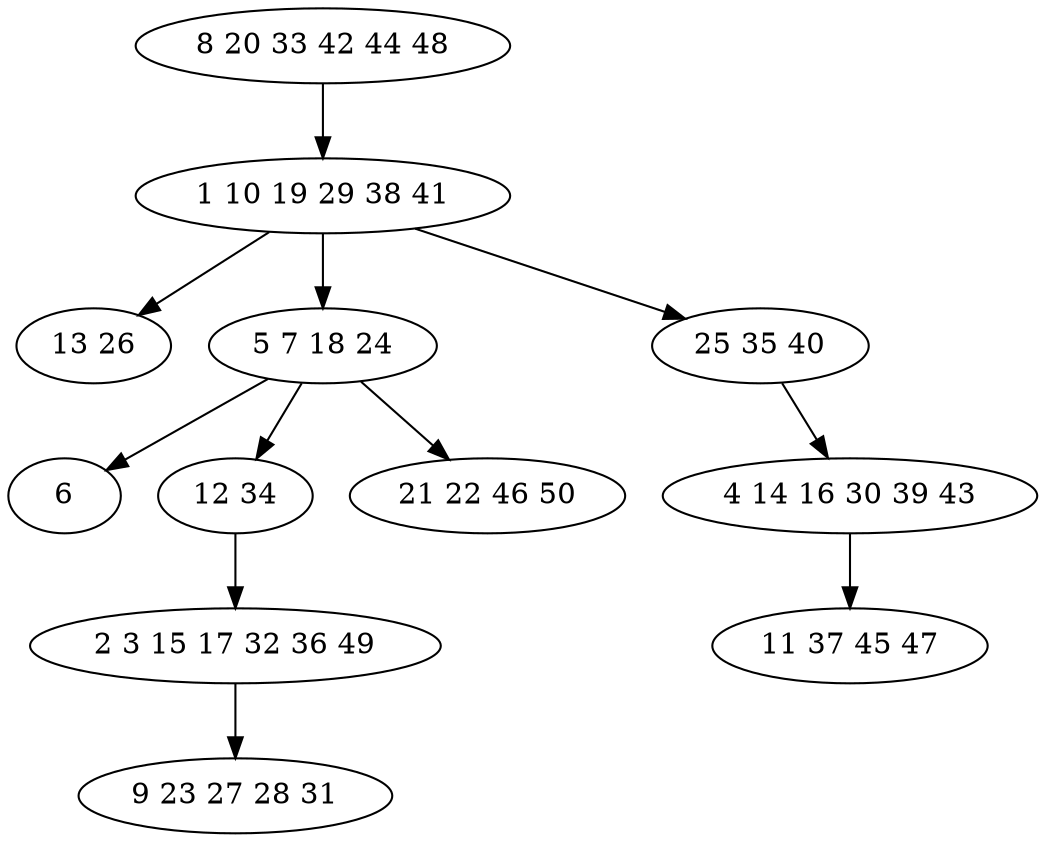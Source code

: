 digraph true_tree {
	"0" -> "1"
	"1" -> "2"
	"1" -> "3"
	"1" -> "4"
	"4" -> "5"
	"3" -> "6"
	"3" -> "7"
	"7" -> "8"
	"3" -> "9"
	"8" -> "10"
	"5" -> "11"
	"0" [label="8 20 33 42 44 48"];
	"1" [label="1 10 19 29 38 41"];
	"2" [label="13 26"];
	"3" [label="5 7 18 24"];
	"4" [label="25 35 40"];
	"5" [label="4 14 16 30 39 43"];
	"6" [label="6"];
	"7" [label="12 34"];
	"8" [label="2 3 15 17 32 36 49"];
	"9" [label="21 22 46 50"];
	"10" [label="9 23 27 28 31"];
	"11" [label="11 37 45 47"];
}
